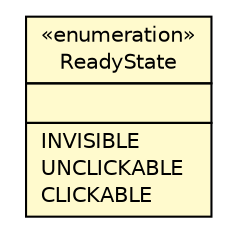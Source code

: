 #!/usr/local/bin/dot
#
# Class diagram 
# Generated by UMLGraph version R5_6 (http://www.umlgraph.org/)
#

digraph G {
	edge [fontname="Helvetica",fontsize=10,labelfontname="Helvetica",labelfontsize=10];
	node [fontname="Helvetica",fontsize=10,shape=plaintext];
	nodesep=0.25;
	ranksep=0.5;
	// Client.Model.ReadyState
	c1954 [label=<<table title="Client.Model.ReadyState" border="0" cellborder="1" cellspacing="0" cellpadding="2" port="p" bgcolor="lemonChiffon" href="./ReadyState.html">
		<tr><td><table border="0" cellspacing="0" cellpadding="1">
<tr><td align="center" balign="center"> &#171;enumeration&#187; </td></tr>
<tr><td align="center" balign="center"> ReadyState </td></tr>
		</table></td></tr>
		<tr><td><table border="0" cellspacing="0" cellpadding="1">
<tr><td align="left" balign="left">  </td></tr>
		</table></td></tr>
		<tr><td><table border="0" cellspacing="0" cellpadding="1">
<tr><td align="left" balign="left"> INVISIBLE </td></tr>
<tr><td align="left" balign="left"> UNCLICKABLE </td></tr>
<tr><td align="left" balign="left"> CLICKABLE </td></tr>
		</table></td></tr>
		</table>>, URL="./ReadyState.html", fontname="Helvetica", fontcolor="black", fontsize=10.0];
}

